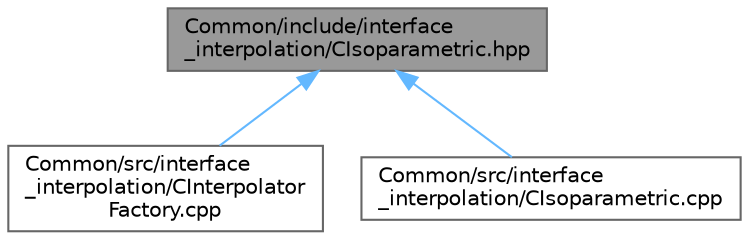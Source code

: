 digraph "Common/include/interface_interpolation/CIsoparametric.hpp"
{
 // LATEX_PDF_SIZE
  bgcolor="transparent";
  edge [fontname=Helvetica,fontsize=10,labelfontname=Helvetica,labelfontsize=10];
  node [fontname=Helvetica,fontsize=10,shape=box,height=0.2,width=0.4];
  Node1 [id="Node000001",label="Common/include/interface\l_interpolation/CIsoparametric.hpp",height=0.2,width=0.4,color="gray40", fillcolor="grey60", style="filled", fontcolor="black",tooltip="Isoparametric interpolation using FE shape functions."];
  Node1 -> Node2 [id="edge1_Node000001_Node000002",dir="back",color="steelblue1",style="solid",tooltip=" "];
  Node2 [id="Node000002",label="Common/src/interface\l_interpolation/CInterpolator\lFactory.cpp",height=0.2,width=0.4,color="grey40", fillcolor="white", style="filled",URL="$CInterpolatorFactory_8cpp.html",tooltip="Factory to generate interpolator objects."];
  Node1 -> Node3 [id="edge2_Node000001_Node000003",dir="back",color="steelblue1",style="solid",tooltip=" "];
  Node3 [id="Node000003",label="Common/src/interface\l_interpolation/CIsoparametric.cpp",height=0.2,width=0.4,color="grey40", fillcolor="white", style="filled",URL="$CIsoparametric_8cpp.html",tooltip="Implementation isoparametric interpolation (using FE shape functions)."];
}
